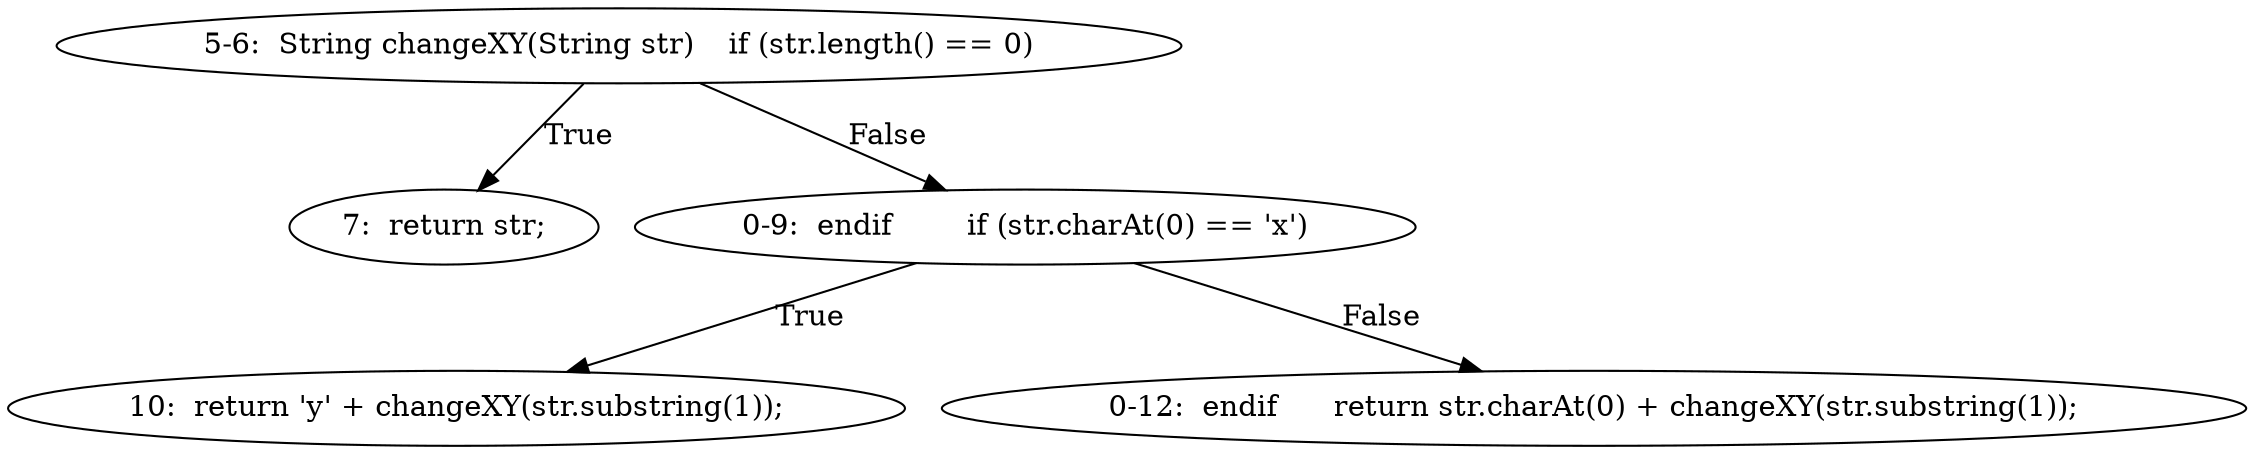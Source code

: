 digraph result_test { 
// graph-vertices
  a1  [label="5-6:  String changeXY(String str)	if (str.length() == 0)"]; 
  2  [label="7:  return str;"]; 
  a2  [label="0-9:  endif	if (str.charAt(0) == 'x')"]; 
  5  [label="10:  return 'y' + changeXY(str.substring(1));"]; 
  a3  [label="0-12:  endif	return str.charAt(0) + changeXY(str.substring(1));"]; 
// graph-edges
  a1 -> 2  [label="True"]; 
  a1 -> a2  [label="False"]; 
  a2 -> 5  [label="True"]; 
  a2 -> a3  [label="False"]; 
}